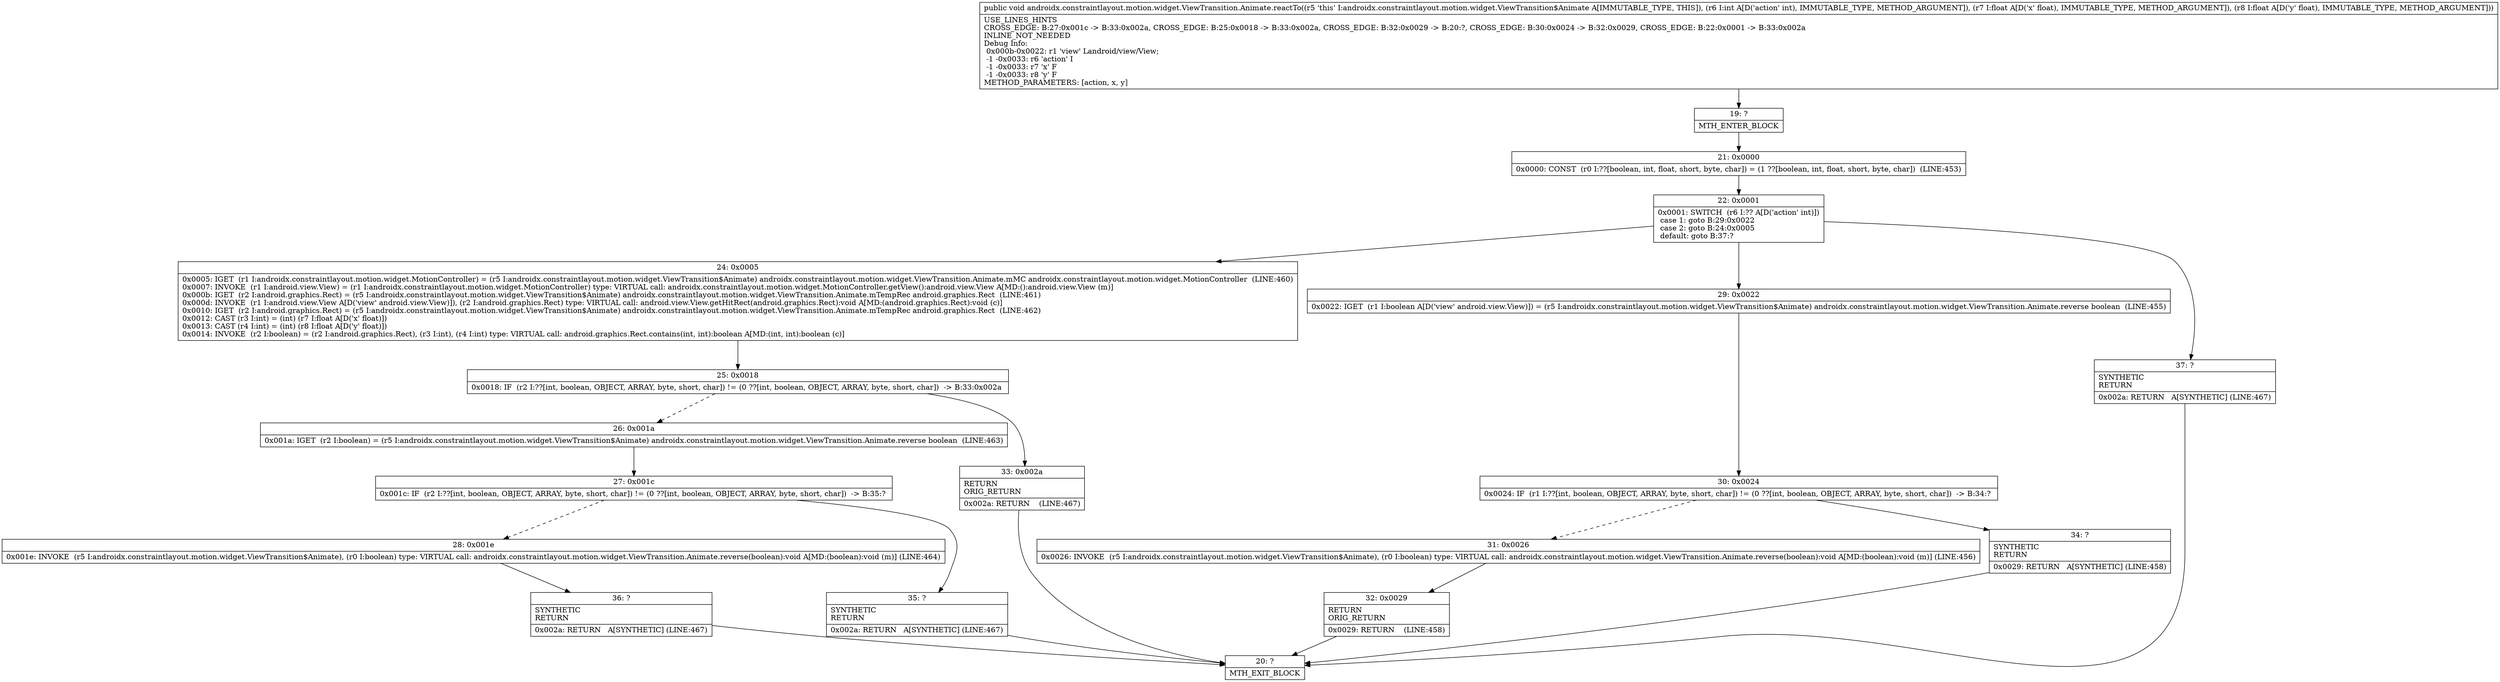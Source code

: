 digraph "CFG forandroidx.constraintlayout.motion.widget.ViewTransition.Animate.reactTo(IFF)V" {
Node_19 [shape=record,label="{19\:\ ?|MTH_ENTER_BLOCK\l}"];
Node_21 [shape=record,label="{21\:\ 0x0000|0x0000: CONST  (r0 I:??[boolean, int, float, short, byte, char]) = (1 ??[boolean, int, float, short, byte, char])  (LINE:453)\l}"];
Node_22 [shape=record,label="{22\:\ 0x0001|0x0001: SWITCH  (r6 I:?? A[D('action' int)])\l case 1: goto B:29:0x0022\l case 2: goto B:24:0x0005\l default: goto B:37:? \l}"];
Node_24 [shape=record,label="{24\:\ 0x0005|0x0005: IGET  (r1 I:androidx.constraintlayout.motion.widget.MotionController) = (r5 I:androidx.constraintlayout.motion.widget.ViewTransition$Animate) androidx.constraintlayout.motion.widget.ViewTransition.Animate.mMC androidx.constraintlayout.motion.widget.MotionController  (LINE:460)\l0x0007: INVOKE  (r1 I:android.view.View) = (r1 I:androidx.constraintlayout.motion.widget.MotionController) type: VIRTUAL call: androidx.constraintlayout.motion.widget.MotionController.getView():android.view.View A[MD:():android.view.View (m)]\l0x000b: IGET  (r2 I:android.graphics.Rect) = (r5 I:androidx.constraintlayout.motion.widget.ViewTransition$Animate) androidx.constraintlayout.motion.widget.ViewTransition.Animate.mTempRec android.graphics.Rect  (LINE:461)\l0x000d: INVOKE  (r1 I:android.view.View A[D('view' android.view.View)]), (r2 I:android.graphics.Rect) type: VIRTUAL call: android.view.View.getHitRect(android.graphics.Rect):void A[MD:(android.graphics.Rect):void (c)]\l0x0010: IGET  (r2 I:android.graphics.Rect) = (r5 I:androidx.constraintlayout.motion.widget.ViewTransition$Animate) androidx.constraintlayout.motion.widget.ViewTransition.Animate.mTempRec android.graphics.Rect  (LINE:462)\l0x0012: CAST (r3 I:int) = (int) (r7 I:float A[D('x' float)]) \l0x0013: CAST (r4 I:int) = (int) (r8 I:float A[D('y' float)]) \l0x0014: INVOKE  (r2 I:boolean) = (r2 I:android.graphics.Rect), (r3 I:int), (r4 I:int) type: VIRTUAL call: android.graphics.Rect.contains(int, int):boolean A[MD:(int, int):boolean (c)]\l}"];
Node_25 [shape=record,label="{25\:\ 0x0018|0x0018: IF  (r2 I:??[int, boolean, OBJECT, ARRAY, byte, short, char]) != (0 ??[int, boolean, OBJECT, ARRAY, byte, short, char])  \-\> B:33:0x002a \l}"];
Node_26 [shape=record,label="{26\:\ 0x001a|0x001a: IGET  (r2 I:boolean) = (r5 I:androidx.constraintlayout.motion.widget.ViewTransition$Animate) androidx.constraintlayout.motion.widget.ViewTransition.Animate.reverse boolean  (LINE:463)\l}"];
Node_27 [shape=record,label="{27\:\ 0x001c|0x001c: IF  (r2 I:??[int, boolean, OBJECT, ARRAY, byte, short, char]) != (0 ??[int, boolean, OBJECT, ARRAY, byte, short, char])  \-\> B:35:? \l}"];
Node_28 [shape=record,label="{28\:\ 0x001e|0x001e: INVOKE  (r5 I:androidx.constraintlayout.motion.widget.ViewTransition$Animate), (r0 I:boolean) type: VIRTUAL call: androidx.constraintlayout.motion.widget.ViewTransition.Animate.reverse(boolean):void A[MD:(boolean):void (m)] (LINE:464)\l}"];
Node_36 [shape=record,label="{36\:\ ?|SYNTHETIC\lRETURN\l|0x002a: RETURN   A[SYNTHETIC] (LINE:467)\l}"];
Node_20 [shape=record,label="{20\:\ ?|MTH_EXIT_BLOCK\l}"];
Node_35 [shape=record,label="{35\:\ ?|SYNTHETIC\lRETURN\l|0x002a: RETURN   A[SYNTHETIC] (LINE:467)\l}"];
Node_33 [shape=record,label="{33\:\ 0x002a|RETURN\lORIG_RETURN\l|0x002a: RETURN    (LINE:467)\l}"];
Node_29 [shape=record,label="{29\:\ 0x0022|0x0022: IGET  (r1 I:boolean A[D('view' android.view.View)]) = (r5 I:androidx.constraintlayout.motion.widget.ViewTransition$Animate) androidx.constraintlayout.motion.widget.ViewTransition.Animate.reverse boolean  (LINE:455)\l}"];
Node_30 [shape=record,label="{30\:\ 0x0024|0x0024: IF  (r1 I:??[int, boolean, OBJECT, ARRAY, byte, short, char]) != (0 ??[int, boolean, OBJECT, ARRAY, byte, short, char])  \-\> B:34:? \l}"];
Node_31 [shape=record,label="{31\:\ 0x0026|0x0026: INVOKE  (r5 I:androidx.constraintlayout.motion.widget.ViewTransition$Animate), (r0 I:boolean) type: VIRTUAL call: androidx.constraintlayout.motion.widget.ViewTransition.Animate.reverse(boolean):void A[MD:(boolean):void (m)] (LINE:456)\l}"];
Node_32 [shape=record,label="{32\:\ 0x0029|RETURN\lORIG_RETURN\l|0x0029: RETURN    (LINE:458)\l}"];
Node_34 [shape=record,label="{34\:\ ?|SYNTHETIC\lRETURN\l|0x0029: RETURN   A[SYNTHETIC] (LINE:458)\l}"];
Node_37 [shape=record,label="{37\:\ ?|SYNTHETIC\lRETURN\l|0x002a: RETURN   A[SYNTHETIC] (LINE:467)\l}"];
MethodNode[shape=record,label="{public void androidx.constraintlayout.motion.widget.ViewTransition.Animate.reactTo((r5 'this' I:androidx.constraintlayout.motion.widget.ViewTransition$Animate A[IMMUTABLE_TYPE, THIS]), (r6 I:int A[D('action' int), IMMUTABLE_TYPE, METHOD_ARGUMENT]), (r7 I:float A[D('x' float), IMMUTABLE_TYPE, METHOD_ARGUMENT]), (r8 I:float A[D('y' float), IMMUTABLE_TYPE, METHOD_ARGUMENT]))  | USE_LINES_HINTS\lCROSS_EDGE: B:27:0x001c \-\> B:33:0x002a, CROSS_EDGE: B:25:0x0018 \-\> B:33:0x002a, CROSS_EDGE: B:32:0x0029 \-\> B:20:?, CROSS_EDGE: B:30:0x0024 \-\> B:32:0x0029, CROSS_EDGE: B:22:0x0001 \-\> B:33:0x002a\lINLINE_NOT_NEEDED\lDebug Info:\l  0x000b\-0x0022: r1 'view' Landroid\/view\/View;\l  \-1 \-0x0033: r6 'action' I\l  \-1 \-0x0033: r7 'x' F\l  \-1 \-0x0033: r8 'y' F\lMETHOD_PARAMETERS: [action, x, y]\l}"];
MethodNode -> Node_19;Node_19 -> Node_21;
Node_21 -> Node_22;
Node_22 -> Node_24;
Node_22 -> Node_29;
Node_22 -> Node_37;
Node_24 -> Node_25;
Node_25 -> Node_26[style=dashed];
Node_25 -> Node_33;
Node_26 -> Node_27;
Node_27 -> Node_28[style=dashed];
Node_27 -> Node_35;
Node_28 -> Node_36;
Node_36 -> Node_20;
Node_35 -> Node_20;
Node_33 -> Node_20;
Node_29 -> Node_30;
Node_30 -> Node_31[style=dashed];
Node_30 -> Node_34;
Node_31 -> Node_32;
Node_32 -> Node_20;
Node_34 -> Node_20;
Node_37 -> Node_20;
}

